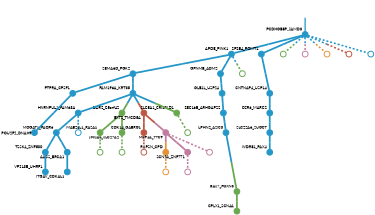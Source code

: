 strict digraph  {
graph[splines=false]; nodesep=0.7; rankdir=TB; ranksep=0.6; forcelabels=true; dpi=600; size=2.5;
0 [color="#2496c8ff", fillcolor="#2496c8ff", fixedsize=true, fontname=Lato, fontsize="12pt", height="0.25", label="", penwidth=3, shape=circle, style=filled, xlabel=PCDHGB8P_SAMD3];
28 [color="#2496c8ff", fillcolor="#2496c8ff", fixedsize=true, fontname=Lato, fontsize="12pt", height="0.25", label="", penwidth=3, shape=circle, style=filled, xlabel=APOE_PINK1];
31 [color="#2496c8ff", fillcolor="#2496c8ff", fixedsize=true, fontname=Lato, fontsize="12pt", height="0.25", label="", penwidth=3, shape=circle, style=filled, xlabel=SPSB4_POMT1];
32 [color="#6aa84fff", fillcolor="#6aa84fff", fixedsize=true, fontname=Lato, fontsize="12pt", height="0.25", label="", penwidth=3, shape=circle, style=solid, xlabel=""];
37 [color="#c27ba0ff", fillcolor="#c27ba0ff", fixedsize=true, fontname=Lato, fontsize="12pt", height="0.25", label="", penwidth=3, shape=circle, style=solid, xlabel=""];
40 [color="#e69138ff", fillcolor="#e69138ff", fixedsize=true, fontname=Lato, fontsize="12pt", height="0.25", label="", penwidth=3, shape=circle, style=solid, xlabel=""];
42 [color="#be5742ff", fillcolor="#be5742ff", fixedsize=true, fontname=Lato, fontsize="12pt", height="0.25", label="", penwidth=3, shape=circle, style=solid, xlabel=""];
44 [color="#2496c8ff", fillcolor="#2496c8ff", fixedsize=true, fontname=Lato, fontsize="12pt", height="0.25", label="", penwidth=3, shape=circle, style=solid, xlabel=""];
1 [color="#6aa84fff", fillcolor="#6aa84fff", fixedsize=true, fontname=Lato, fontsize="12pt", height="0.25", label="", penwidth=3, shape=circle, style=filled, xlabel=GAS7_FOXN3];
6 [color="#6aa84fff", fillcolor="#6aa84fff", fixedsize=true, fontname=Lato, fontsize="12pt", height="0.25", label="", penwidth=3, shape=circle, style=filled, xlabel=CPLX1_SCN4A];
3 [color="#2496c8ff", fillcolor="#2496c8ff", fixedsize=true, fontname=Lato, fontsize="12pt", height="0.25", label="", penwidth=3, shape=circle, style=filled, xlabel=CNTNAP4_USP14];
13 [color="#2496c8ff", fillcolor="#2496c8ff", fixedsize=true, fontname=Lato, fontsize="12pt", height="0.25", label="", penwidth=3, shape=circle, style=filled, xlabel=CCR6_MARC2];
4 [color="#2496c8ff", fillcolor="#2496c8ff", fixedsize=true, fontname=Lato, fontsize="12pt", height="0.25", label="", penwidth=3, shape=circle, style=filled, xlabel=HNRNPUL1_FAM63A];
15 [color="#2496c8ff", fillcolor="#2496c8ff", fixedsize=true, fontname=Lato, fontsize="12pt", height="0.25", label="", penwidth=3, shape=circle, style=filled, xlabel=MOGAT1_PAQR6];
45 [color="#2496c8ff", fillcolor="#2496c8ff", fixedsize=true, fontname=Lato, fontsize="12pt", height="0.25", label="", penwidth=3, shape=circle, style=solid, xlabel=""];
5 [color="#6aa84fff", fillcolor="#6aa84fff", fixedsize=true, fontname=Lato, fontsize="12pt", height="0.25", label="", penwidth=3, shape=circle, style=filled, xlabel=DDR2_C5orf42];
14 [color="#6aa84fff", fillcolor="#6aa84fff", fixedsize=true, fontname=Lato, fontsize="12pt", height="0.25", label="", penwidth=3, shape=circle, style=filled, xlabel=MAB21L1_RASA1];
27 [color="#6aa84fff", fillcolor="#6aa84fff", fixedsize=true, fontname=Lato, fontsize="12pt", height="0.25", label="", penwidth=3, shape=circle, style=filled, xlabel=SHISA6_SLC27A2];
8 [color="#2496c8ff", fillcolor="#2496c8ff", fixedsize=true, fontname=Lato, fontsize="12pt", height="0.25", label="", penwidth=3, shape=circle, style=filled, xlabel=GLB1L_USP24];
17 [color="#2496c8ff", fillcolor="#2496c8ff", fixedsize=true, fontname=Lato, fontsize="12pt", height="0.25", label="", penwidth=3, shape=circle, style=filled, xlabel=SEC16B_ARHGAP22];
9 [color="#e69138ff", fillcolor="#e69138ff", fixedsize=true, fontname=Lato, fontsize="12pt", height="0.25", label="", penwidth=3, shape=circle, style=filled, xlabel=RAPSN_CPD];
41 [color="#e69138ff", fillcolor="#e69138ff", fixedsize=true, fontname=Lato, fontsize="12pt", height="0.25", label="", penwidth=3, shape=circle, style=solid, xlabel=""];
10 [color="#2496c8ff", fillcolor="#2496c8ff", fixedsize=true, fontname=Lato, fontsize="12pt", height="0.25", label="", penwidth=3, shape=circle, style=filled, xlabel=SEMA6D_PGK2];
11 [color="#2496c8ff", fillcolor="#2496c8ff", fixedsize=true, fontname=Lato, fontsize="12pt", height="0.25", label="", penwidth=3, shape=circle, style=filled, xlabel=PTPRA_CPSF1];
18 [color="#2496c8ff", fillcolor="#2496c8ff", fixedsize=true, fontname=Lato, fontsize="12pt", height="0.25", label="", penwidth=3, shape=circle, style=filled, xlabel=FAM196A_KRT35];
2 [color="#2496c8ff", fillcolor="#2496c8ff", fixedsize=true, fontname=Lato, fontsize="12pt", height="0.25", label="", penwidth=3, shape=circle, style=filled, xlabel=POU2F2_DNAH9];
12 [color="#2496c8ff", fillcolor="#2496c8ff", fixedsize=true, fontname=Lato, fontsize="12pt", height="0.25", label="", penwidth=3, shape=circle, style=filled, xlabel=GPNMB_ADM2];
24 [color="#2496c8ff", fillcolor="#2496c8ff", fixedsize=true, fontname=Lato, fontsize="12pt", height="0.25", label="", penwidth=3, shape=circle, style=filled, xlabel=SLC22A6_SUGCT];
33 [color="#6aa84fff", fillcolor="#6aa84fff", fixedsize=true, fontname=Lato, fontsize="12pt", height="0.25", label="", penwidth=3, shape=circle, style=solid, xlabel=""];
26 [color="#2496c8ff", fillcolor="#2496c8ff", fixedsize=true, fontname=Lato, fontsize="12pt", height="0.25", label="", penwidth=3, shape=circle, style=filled, xlabel=TSSK4_ZNF500];
29 [color="#2496c8ff", fillcolor="#2496c8ff", fixedsize=true, fontname=Lato, fontsize="12pt", height="0.25", label="", penwidth=3, shape=circle, style=filled, xlabel=AACS_BRCA1];
16 [color="#c27ba0ff", fillcolor="#c27ba0ff", fixedsize=true, fontname=Lato, fontsize="12pt", height="0.25", label="", penwidth=3, shape=circle, style=filled, xlabel=SCN2A_ZNF771];
38 [color="#c27ba0ff", fillcolor="#c27ba0ff", fixedsize=true, fontname=Lato, fontsize="12pt", height="0.25", label="", penwidth=3, shape=circle, style=solid, xlabel=""];
21 [color="#2496c8ff", fillcolor="#2496c8ff", fixedsize=true, fontname=Lato, fontsize="12pt", height="0.25", label="", penwidth=3, shape=circle, style=filled, xlabel=LPHN2_ASIC3];
19 [color="#be5742ff", fillcolor="#be5742ff", fixedsize=true, fontname=Lato, fontsize="12pt", height="0.25", label="", penwidth=3, shape=circle, style=filled, xlabel=EXT2_TMCO5A];
25 [color="#6aa84fff", fillcolor="#6aa84fff", fixedsize=true, fontname=Lato, fontsize="12pt", height="0.25", label="", penwidth=3, shape=circle, style=filled, xlabel=SLC5A1_CRISPLD1];
23 [color="#be5742ff", fillcolor="#be5742ff", fixedsize=true, fontname=Lato, fontsize="12pt", height="0.25", label="", penwidth=3, shape=circle, style=filled, xlabel=CDK14_GABRG1];
30 [color="#c27ba0ff", fillcolor="#c27ba0ff", fixedsize=true, fontname=Lato, fontsize="12pt", height="0.25", label="", penwidth=3, shape=circle, style=filled, xlabel=MEP1A_TTC9];
43 [color="#be5742ff", fillcolor="#be5742ff", fixedsize=true, fontname=Lato, fontsize="12pt", height="0.25", label="", penwidth=3, shape=circle, style=solid, xlabel=""];
7 [color="#2496c8ff", fillcolor="#2496c8ff", fixedsize=true, fontname=Lato, fontsize="12pt", height="0.25", label="", penwidth=3, shape=circle, style=filled, xlabel=WDR81_PAX4];
34 [color="#6aa84fff", fillcolor="#6aa84fff", fixedsize=true, fontname=Lato, fontsize="12pt", height="0.25", label="", penwidth=3, shape=circle, style=solid, xlabel=""];
20 [color="#2496c8ff", fillcolor="#2496c8ff", fixedsize=true, fontname=Lato, fontsize="12pt", height="0.25", label="", penwidth=3, shape=circle, style=filled, xlabel=VPS13B_UHRF1];
35 [color="#6aa84fff", fillcolor="#6aa84fff", fixedsize=true, fontname=Lato, fontsize="12pt", height="0.25", label="", penwidth=3, shape=circle, style=solid, xlabel=""];
36 [color="#6aa84fff", fillcolor="#6aa84fff", fixedsize=true, fontname=Lato, fontsize="12pt", height="0.25", label="", penwidth=3, shape=circle, style=solid, xlabel=""];
22 [color="#2496c8ff", fillcolor="#2496c8ff", fixedsize=true, fontname=Lato, fontsize="12pt", height="0.25", label="", penwidth=3, shape=circle, style=filled, xlabel=ITGAV_CDKAL1];
39 [color="#c27ba0ff", fillcolor="#c27ba0ff", fixedsize=true, fontname=Lato, fontsize="12pt", height="0.25", label="", penwidth=3, shape=circle, style=solid, xlabel=""];
normal [label="", penwidth=3, style=invis, xlabel=PCDHGB8P_SAMD3];
0 -> 28  [arrowsize=0, color="#2496c8ff;0.5:#2496c8ff", minlen="1.1470588445663452", penwidth="5.5", style=solid];
0 -> 31  [arrowsize=0, color="#2496c8ff;0.5:#2496c8ff", minlen="1.1470588445663452", penwidth="5.5", style=solid];
0 -> 32  [arrowsize=0, color="#2496c8ff;0.5:#6aa84fff", minlen="1.0735293626785278", penwidth=5, style=dashed];
0 -> 37  [arrowsize=0, color="#2496c8ff;0.5:#c27ba0ff", minlen="1.0735293626785278", penwidth=5, style=dashed];
0 -> 40  [arrowsize=0, color="#2496c8ff;0.5:#e69138ff", minlen="1.0735293626785278", penwidth=5, style=dashed];
0 -> 42  [arrowsize=0, color="#2496c8ff;0.5:#be5742ff", minlen="1.0735293626785278", penwidth=5, style=dashed];
0 -> 44  [arrowsize=0, color="#2496c8ff;0.5:#2496c8ff", minlen="1.0735293626785278", penwidth=5, style=dashed];
28 -> 10  [arrowsize=0, color="#2496c8ff;0.5:#2496c8ff", minlen="1.5", penwidth="5.5", style=solid];
28 -> 12  [arrowsize=0, color="#2496c8ff;0.5:#2496c8ff", minlen="1.3529411554336548", penwidth="5.5", style=solid];
28 -> 36  [arrowsize=0, color="#2496c8ff;0.5:#6aa84fff", minlen="1.0735293626785278", penwidth=5, style=dashed];
31 -> 3  [arrowsize=0, color="#2496c8ff;0.5:#2496c8ff", minlen="2.029411792755127", penwidth="5.5", style=solid];
1 -> 6  [arrowsize=0, color="#6aa84fff;0.5:#6aa84fff", minlen="1.6764706373214722", penwidth="5.5", style=solid];
3 -> 13  [arrowsize=0, color="#2496c8ff;0.5:#2496c8ff", minlen="1.3235294818878174", penwidth="5.5", style=solid];
13 -> 24  [arrowsize=0, color="#2496c8ff;0.5:#2496c8ff", minlen="1.1764706373214722", penwidth="5.5", style=solid];
4 -> 15  [arrowsize=0, color="#2496c8ff;0.5:#2496c8ff", minlen="1.3235294818878174", penwidth="5.5", style=solid];
4 -> 45  [arrowsize=0, color="#2496c8ff;0.5:#2496c8ff", minlen="1.0735293626785278", penwidth=5, style=dashed];
15 -> 26  [arrowsize=0, color="#2496c8ff;0.5:#2496c8ff", minlen="1.1764706373214722", penwidth="5.5", style=solid];
15 -> 29  [arrowsize=0, color="#2496c8ff;0.5:#2496c8ff", minlen="1.1470588445663452", penwidth="5.5", style=solid];
5 -> 14  [arrowsize=0, color="#6aa84fff;0.5:#6aa84fff", minlen="1.3235294818878174", penwidth="5.5", style=solid];
5 -> 27  [arrowsize=0, color="#6aa84fff;0.5:#6aa84fff", minlen="1.1470588445663452", penwidth="5.5", style=solid];
14 -> 33  [arrowsize=0, color="#6aa84fff;0.5:#6aa84fff", minlen="1.0735293626785278", penwidth=5, style=dashed];
27 -> 35  [arrowsize=0, color="#6aa84fff;0.5:#6aa84fff", minlen="1.0735293626785278", penwidth=5, style=dashed];
8 -> 17  [arrowsize=0, color="#2496c8ff;0.5:#2496c8ff", minlen="1.2941176891326904", penwidth="5.5", style=solid];
17 -> 21  [arrowsize=0, color="#2496c8ff;0.5:#2496c8ff", minlen="1.2058823108673096", penwidth="5.5", style=solid];
9 -> 41  [arrowsize=0, color="#e69138ff;0.5:#e69138ff", minlen="1.0735293626785278", penwidth=5, style=dashed];
10 -> 11  [arrowsize=0, color="#2496c8ff;0.5:#2496c8ff", minlen="1.3823529481887817", penwidth="5.5", style=solid];
10 -> 18  [arrowsize=0, color="#2496c8ff;0.5:#2496c8ff", minlen="1.2647058963775635", penwidth="5.5", style=solid];
11 -> 2  [arrowsize=0, color="#2496c8ff;0.5:#2496c8ff", minlen="2.058823585510254", penwidth="5.5", style=solid];
18 -> 4  [arrowsize=0, color="#2496c8ff;0.5:#2496c8ff", minlen="1.7352941036224365", penwidth="5.5", style=solid];
18 -> 5  [arrowsize=0, color="#2496c8ff;0.5:#6aa84fff", minlen="1.7058823108673096", penwidth="5.5", style=solid];
18 -> 19  [arrowsize=0, color="#2496c8ff;0.5:#be5742ff", minlen="1.2647058963775635", penwidth="5.5", style=solid];
18 -> 25  [arrowsize=0, color="#2496c8ff;0.5:#6aa84fff", minlen="1.1764706373214722", penwidth="5.5", style=solid];
12 -> 8  [arrowsize=0, color="#2496c8ff;0.5:#2496c8ff", minlen="1.5882353782653809", penwidth="5.5", style=solid];
24 -> 7  [arrowsize=0, color="#2496c8ff;0.5:#2496c8ff", minlen="1.6176471710205078", penwidth="5.5", style=solid];
26 -> 20  [arrowsize=0, color="#2496c8ff;0.5:#2496c8ff", minlen="1.2647058963775635", penwidth="5.5", style=solid];
29 -> 22  [arrowsize=0, color="#2496c8ff;0.5:#2496c8ff", minlen="1.2058823108673096", penwidth="5.5", style=solid];
16 -> 38  [arrowsize=0, color="#c27ba0ff;0.5:#c27ba0ff", minlen="1.0735293626785278", penwidth=5, style=dashed];
21 -> 1  [arrowsize=0, color="#2496c8ff;0.5:#6aa84fff", minlen="3.0", penwidth="5.5", style=solid];
19 -> 23  [arrowsize=0, color="#be5742ff;0.5:#be5742ff", minlen="1.2058823108673096", penwidth="5.5", style=solid];
19 -> 30  [arrowsize=0, color="#be5742ff;0.5:#c27ba0ff", minlen="1.1470588445663452", penwidth="5.5", style=solid];
25 -> 34  [arrowsize=0, color="#6aa84fff;0.5:#6aa84fff", minlen="1.0735293626785278", penwidth=5, style=dashed];
23 -> 43  [arrowsize=0, color="#be5742ff;0.5:#be5742ff", minlen="1.0735293626785278", penwidth=5, style=dashed];
30 -> 9  [arrowsize=0, color="#c27ba0ff;0.5:#e69138ff", minlen="1.558823585510254", penwidth="5.5", style=solid];
30 -> 16  [arrowsize=0, color="#c27ba0ff;0.5:#c27ba0ff", minlen="1.3235294818878174", penwidth="5.5", style=solid];
30 -> 39  [arrowsize=0, color="#c27ba0ff;0.5:#c27ba0ff", minlen="1.0735293626785278", penwidth=5, style=dashed];
normal -> 0  [arrowsize=0, color="#2496c8ff", label="", penwidth=4, style=solid];
}
